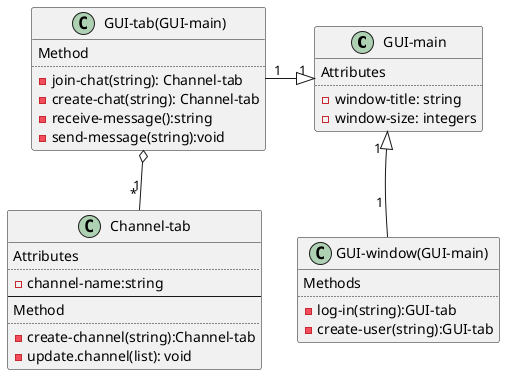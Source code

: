 @startuml
class GUI-main{
        Attributes
        ..
        -window-title: string
        -window-size: integers
}

class GUI-window(GUI-main){
        Methods
        ..
        -log-in(string):GUI-tab
        -create-user(string):GUI-tab
}

"GUI-window(GUI-main)" "1 \n " -up-|> " 1 " "GUI-main"
"GUI-main" -[hidden]down- "GUI-window(GUI-main)"
"GUI-tab(GUI-main)" "1" -right-|> "1" "GUI-main"
class GUI-tab(GUI-main){
        Method
        ..
        -join-chat(string): Channel-tab
        -create-chat(string): Channel-tab
        -receive-message():string
        -send-message(string):void
}

"GUI-tab(GUI-main)" "\n1 " o-down- " * " "Channel-tab"


class Channel-tab{
        Attributes
        ..
        -channel-name:string
        --
        Method
        ..
        -create-channel(string):Channel-tab
        -update.channel(list): void
}


@enduml